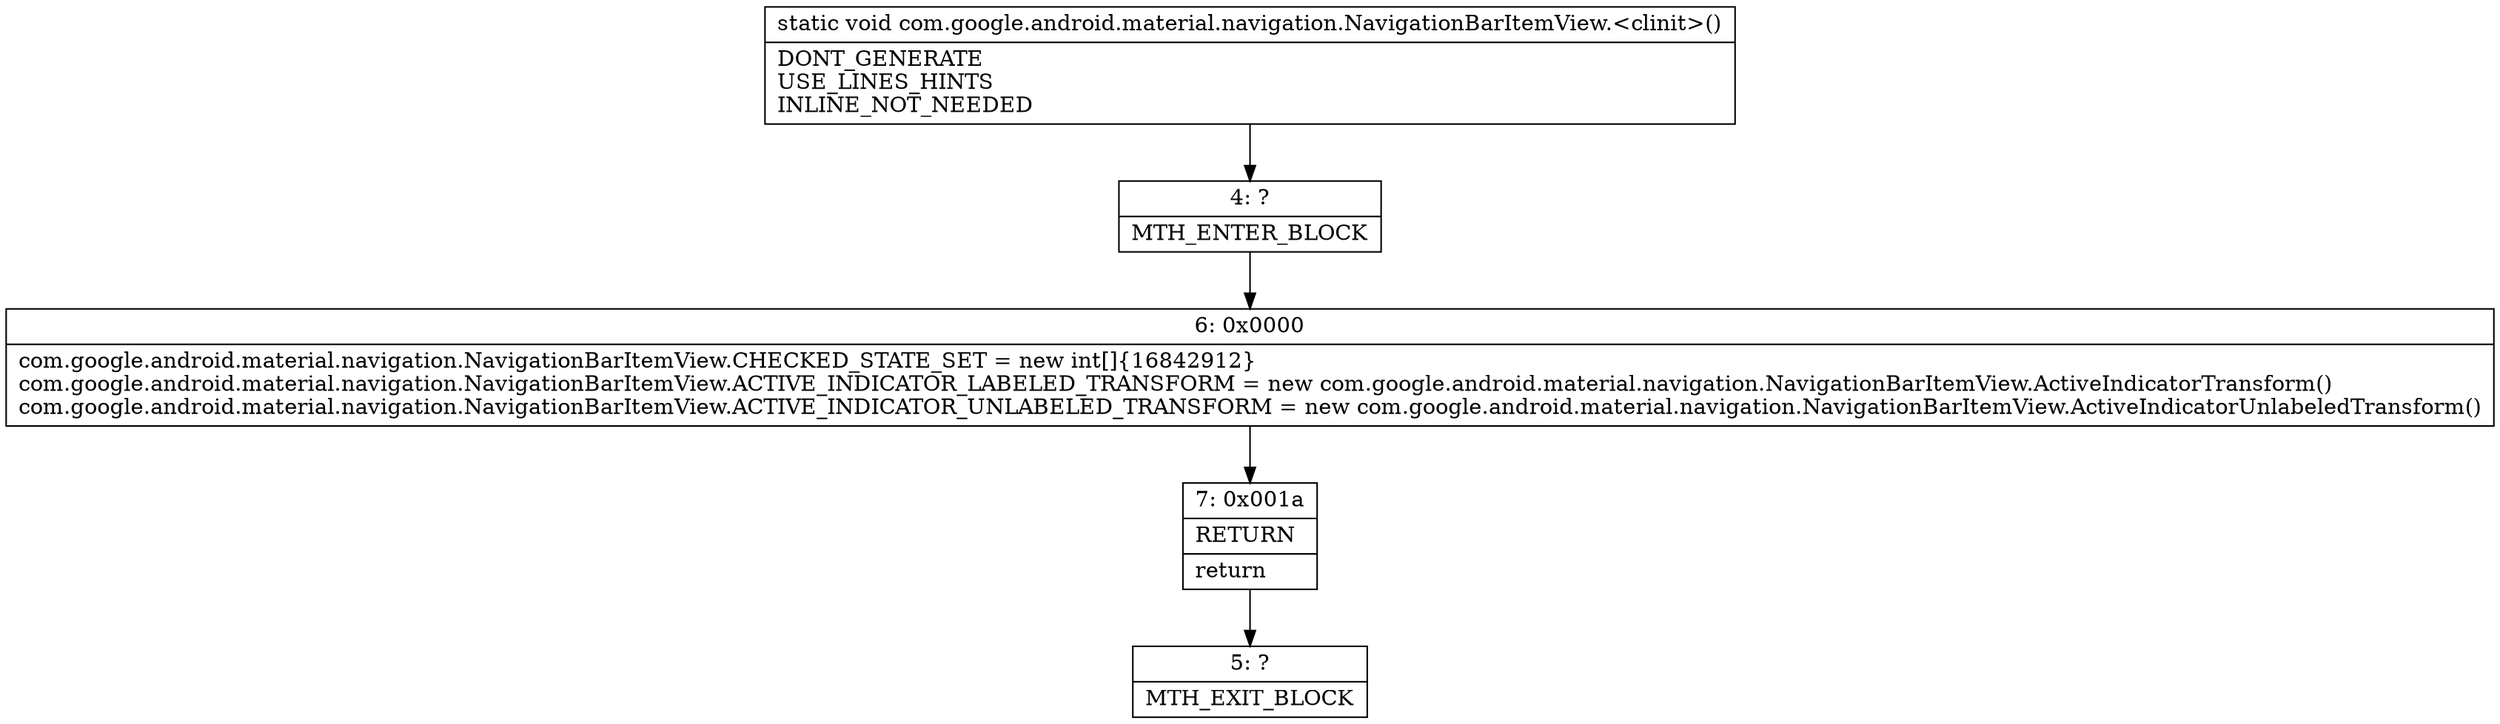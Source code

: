 digraph "CFG forcom.google.android.material.navigation.NavigationBarItemView.\<clinit\>()V" {
Node_4 [shape=record,label="{4\:\ ?|MTH_ENTER_BLOCK\l}"];
Node_6 [shape=record,label="{6\:\ 0x0000|com.google.android.material.navigation.NavigationBarItemView.CHECKED_STATE_SET = new int[]\{16842912\}\lcom.google.android.material.navigation.NavigationBarItemView.ACTIVE_INDICATOR_LABELED_TRANSFORM = new com.google.android.material.navigation.NavigationBarItemView.ActiveIndicatorTransform()\lcom.google.android.material.navigation.NavigationBarItemView.ACTIVE_INDICATOR_UNLABELED_TRANSFORM = new com.google.android.material.navigation.NavigationBarItemView.ActiveIndicatorUnlabeledTransform()\l}"];
Node_7 [shape=record,label="{7\:\ 0x001a|RETURN\l|return\l}"];
Node_5 [shape=record,label="{5\:\ ?|MTH_EXIT_BLOCK\l}"];
MethodNode[shape=record,label="{static void com.google.android.material.navigation.NavigationBarItemView.\<clinit\>()  | DONT_GENERATE\lUSE_LINES_HINTS\lINLINE_NOT_NEEDED\l}"];
MethodNode -> Node_4;Node_4 -> Node_6;
Node_6 -> Node_7;
Node_7 -> Node_5;
}

